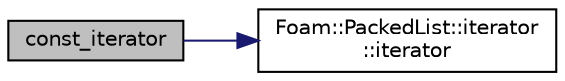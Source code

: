 digraph "const_iterator"
{
  bgcolor="transparent";
  edge [fontname="Helvetica",fontsize="10",labelfontname="Helvetica",labelfontsize="10"];
  node [fontname="Helvetica",fontsize="10",shape=record];
  rankdir="LR";
  Node1 [label="const_iterator",height=0.2,width=0.4,color="black", fillcolor="grey75", style="filled", fontcolor="black"];
  Node1 -> Node2 [color="midnightblue",fontsize="10",style="solid",fontname="Helvetica"];
  Node2 [label="Foam::PackedList::iterator\l::iterator",height=0.2,width=0.4,color="black",URL="$a01228.html#a67d652c2433cf9217ed2a1485092fdd1",tooltip="Construct null. "];
}
